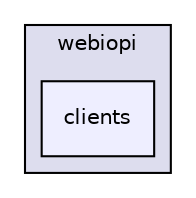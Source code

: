 digraph "python/webiopi/clients" {
  compound=true
  node [ fontsize="10", fontname="Helvetica"];
  edge [ labelfontsize="10", labelfontname="Helvetica"];
  subgraph clusterdir_55d8687928f7b3ee523bd828d976b84f {
    graph [ bgcolor="#ddddee", pencolor="black", label="webiopi" fontname="Helvetica", fontsize="10", URL="dir_55d8687928f7b3ee523bd828d976b84f.html"]
  dir_bd75201778bf57e5e6a79a05f51c2065 [shape=box, label="clients", style="filled", fillcolor="#eeeeff", pencolor="black", URL="dir_bd75201778bf57e5e6a79a05f51c2065.html"];
  }
}
